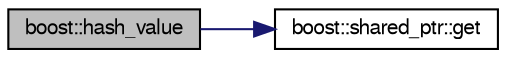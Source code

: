 digraph "boost::hash_value"
{
  bgcolor="transparent";
  edge [fontname="FreeSans",fontsize="10",labelfontname="FreeSans",labelfontsize="10"];
  node [fontname="FreeSans",fontsize="10",shape=record];
  rankdir="LR";
  Node1 [label="boost::hash_value",height=0.2,width=0.4,color="black", fillcolor="grey75", style="filled" fontcolor="black"];
  Node1 -> Node2 [color="midnightblue",fontsize="10",style="solid",fontname="FreeSans"];
  Node2 [label="boost::shared_ptr::get",height=0.2,width=0.4,color="black",URL="$da/d18/classboost_1_1shared__ptr.html#abd63b8767a5b5501e0d9bcac983c9859"];
}
